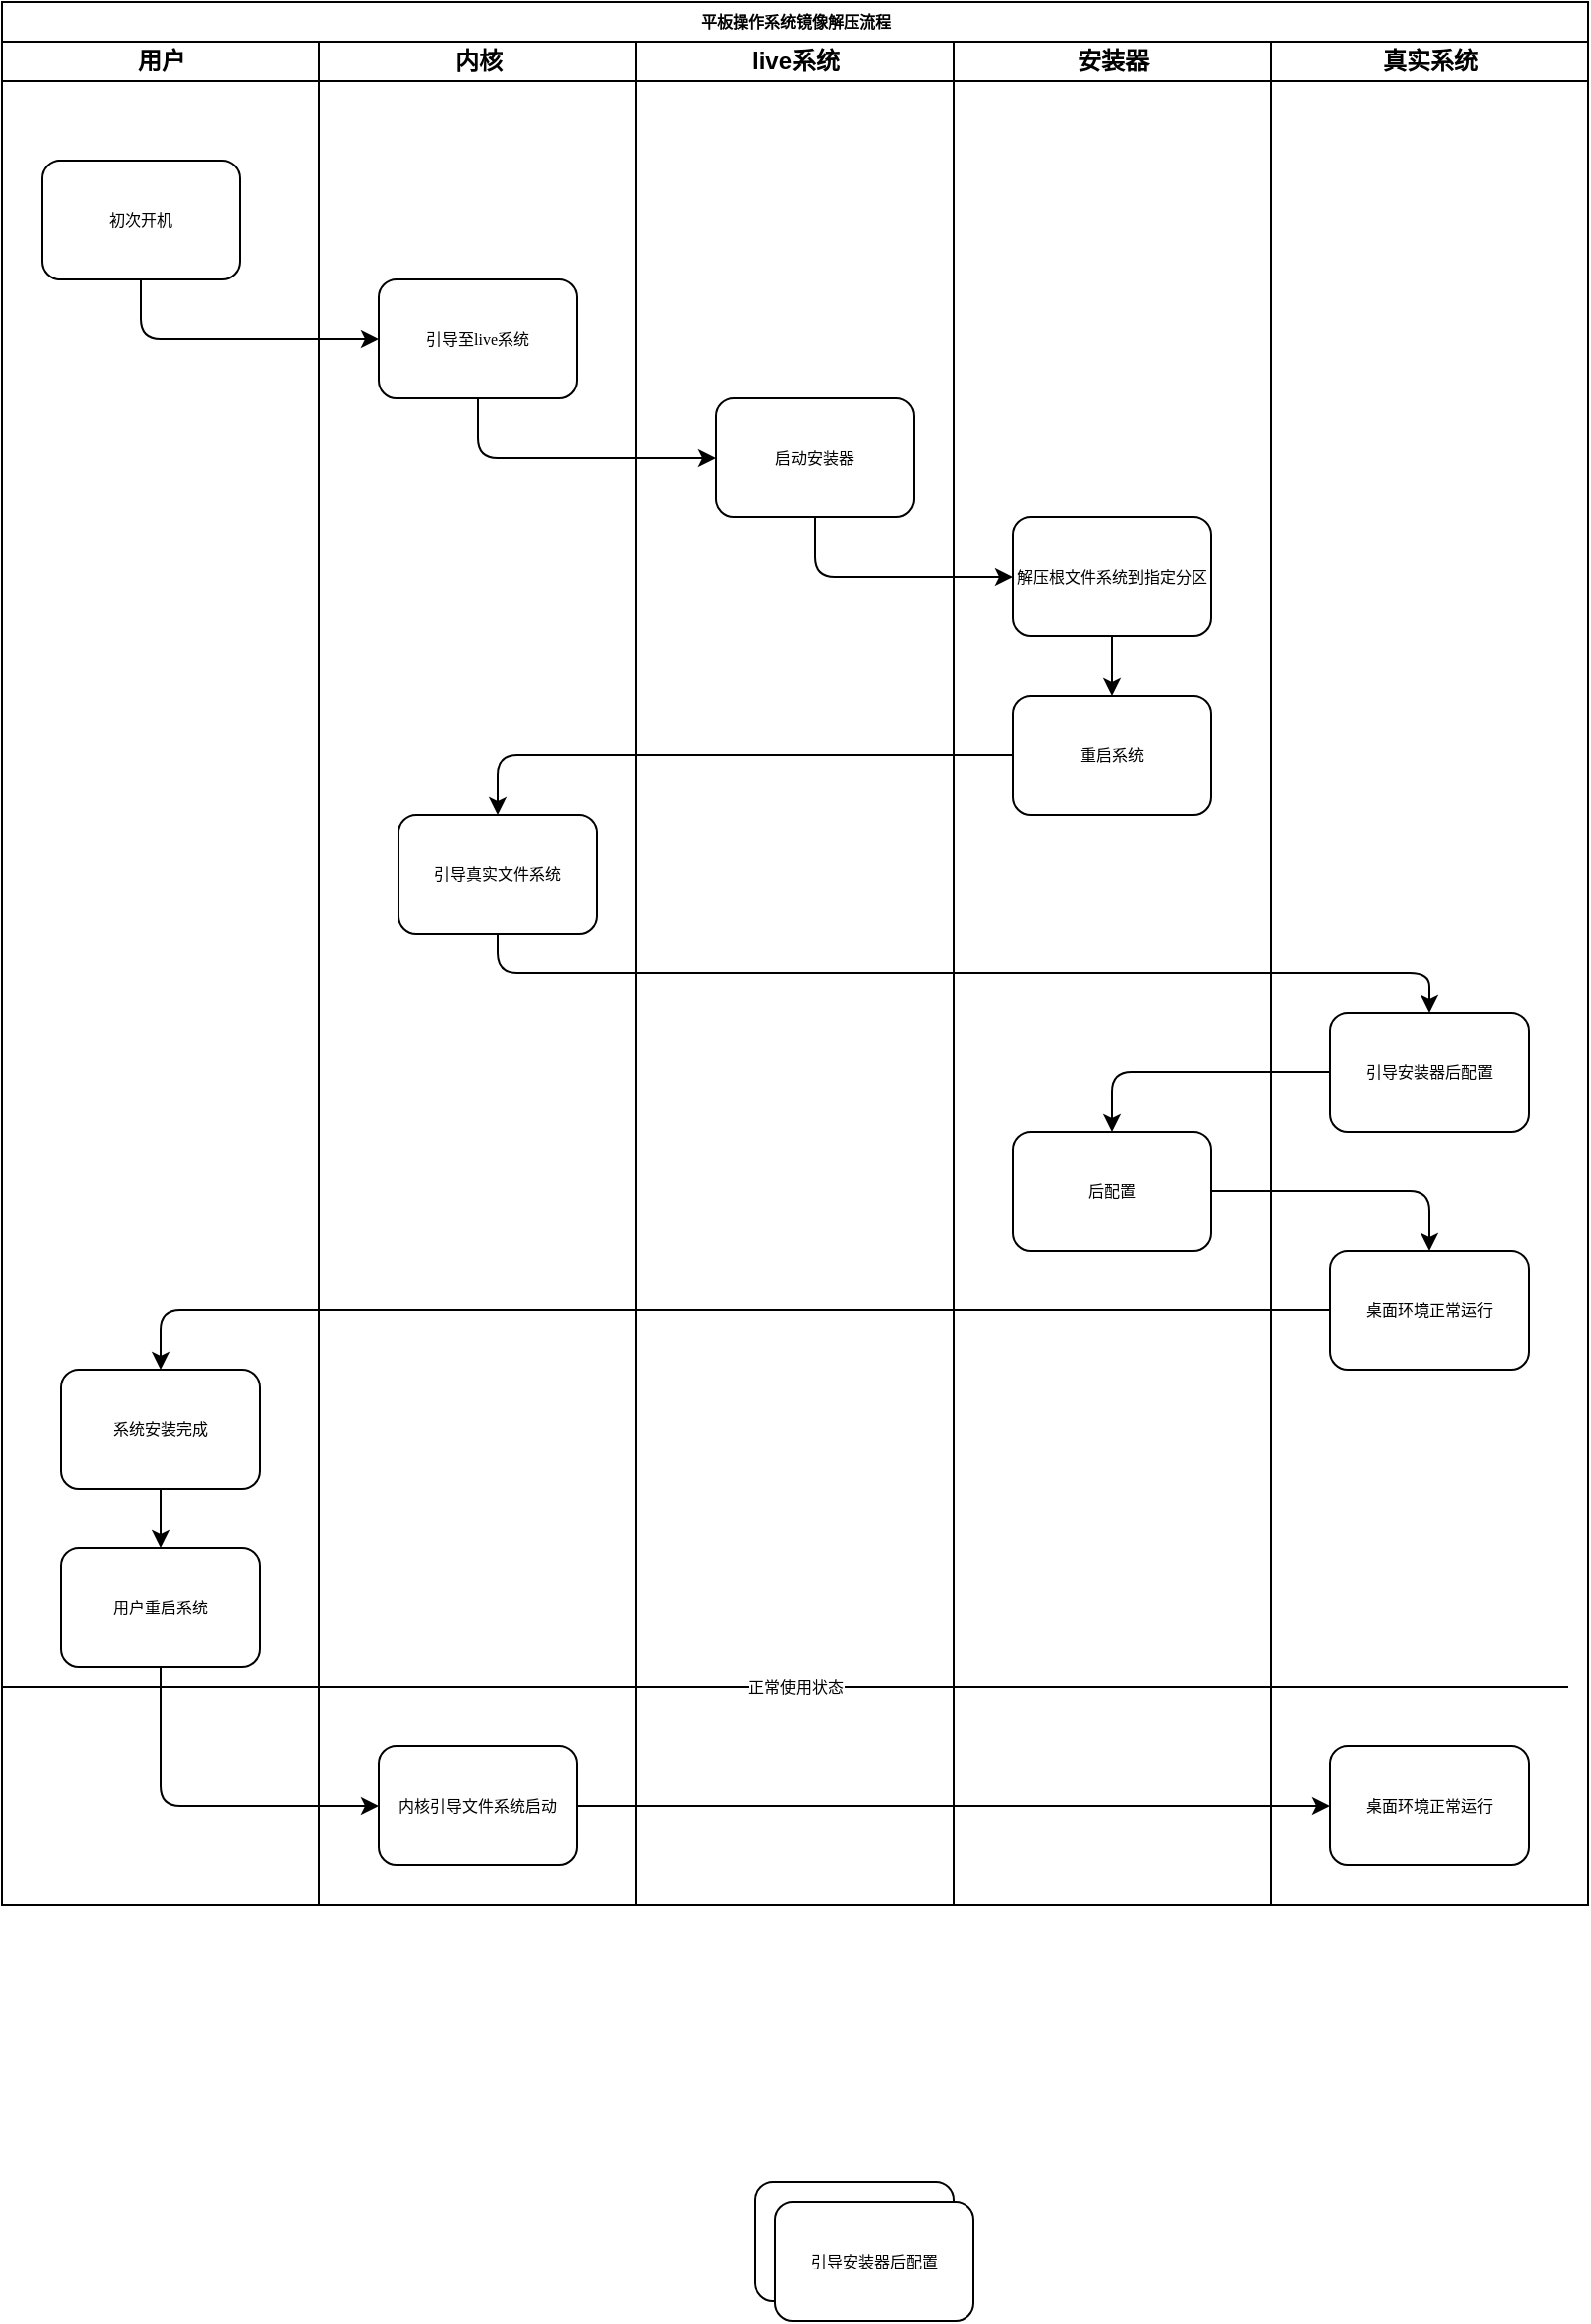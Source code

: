 <mxfile version="14.8.3" type="github">
  <diagram name="Page-1" id="74e2e168-ea6b-b213-b513-2b3c1d86103e">
    <mxGraphModel dx="1415" dy="568" grid="1" gridSize="10" guides="1" tooltips="1" connect="1" arrows="1" fold="1" page="1" pageScale="1" pageWidth="1100" pageHeight="850" background="none" math="0" shadow="0">
      <root>
        <mxCell id="0" />
        <mxCell id="1" parent="0" />
        <mxCell id="77e6c97f196da883-1" value="平板操作系统镜像解压流程" style="swimlane;html=1;childLayout=stackLayout;startSize=20;rounded=0;shadow=0;labelBackgroundColor=none;strokeWidth=1;fontFamily=Verdana;fontSize=8;align=center;" parent="1" vertex="1">
          <mxGeometry x="70" y="10" width="800" height="960" as="geometry" />
        </mxCell>
        <mxCell id="77e6c97f196da883-2" value="用户" style="swimlane;html=1;startSize=20;" parent="77e6c97f196da883-1" vertex="1">
          <mxGeometry y="20" width="160" height="940" as="geometry" />
        </mxCell>
        <mxCell id="77e6c97f196da883-8" value="初次开机" style="rounded=1;whiteSpace=wrap;html=1;shadow=0;labelBackgroundColor=none;strokeWidth=1;fontFamily=Verdana;fontSize=8;align=center;" parent="77e6c97f196da883-2" vertex="1">
          <mxGeometry x="20" y="60" width="100" height="60" as="geometry" />
        </mxCell>
        <mxCell id="WiUJJ6gaLQ5Pb7P8ZP3k-75" style="edgeStyle=orthogonalEdgeStyle;rounded=1;orthogonalLoop=1;jettySize=auto;html=1;fontFamily=Verdana;fontSize=8;" edge="1" parent="77e6c97f196da883-2" source="WiUJJ6gaLQ5Pb7P8ZP3k-70" target="WiUJJ6gaLQ5Pb7P8ZP3k-69">
          <mxGeometry relative="1" as="geometry" />
        </mxCell>
        <mxCell id="WiUJJ6gaLQ5Pb7P8ZP3k-70" value="系统安装完成" style="rounded=1;whiteSpace=wrap;html=1;shadow=0;fontFamily=Verdana;fontSize=8;strokeWidth=1;" vertex="1" parent="77e6c97f196da883-2">
          <mxGeometry x="30" y="670" width="100" height="60" as="geometry" />
        </mxCell>
        <mxCell id="WiUJJ6gaLQ5Pb7P8ZP3k-69" value="用户重启系统" style="rounded=1;whiteSpace=wrap;html=1;shadow=0;fontFamily=Verdana;fontSize=8;strokeWidth=1;" vertex="1" parent="77e6c97f196da883-2">
          <mxGeometry x="30" y="760" width="100" height="60" as="geometry" />
        </mxCell>
        <mxCell id="77e6c97f196da883-3" value="内核" style="swimlane;html=1;startSize=20;" parent="77e6c97f196da883-1" vertex="1">
          <mxGeometry x="160" y="20" width="160" height="940" as="geometry" />
        </mxCell>
        <mxCell id="77e6c97f196da883-11" value="引导至live系统" style="rounded=1;whiteSpace=wrap;html=1;shadow=0;labelBackgroundColor=none;strokeWidth=1;fontFamily=Verdana;fontSize=8;align=center;" parent="77e6c97f196da883-3" vertex="1">
          <mxGeometry x="30" y="120" width="100" height="60" as="geometry" />
        </mxCell>
        <mxCell id="WiUJJ6gaLQ5Pb7P8ZP3k-54" value="引导真实文件系统" style="rounded=1;whiteSpace=wrap;html=1;shadow=0;fontFamily=Verdana;fontSize=8;strokeWidth=1;" vertex="1" parent="77e6c97f196da883-3">
          <mxGeometry x="40" y="390" width="100" height="60" as="geometry" />
        </mxCell>
        <mxCell id="WiUJJ6gaLQ5Pb7P8ZP3k-64" value="引导安装器后配置" style="rounded=1;whiteSpace=wrap;html=1;shadow=0;fontFamily=Verdana;fontSize=8;strokeWidth=1;" vertex="1" parent="77e6c97f196da883-3">
          <mxGeometry x="220" y="1080" width="100" height="60" as="geometry" />
        </mxCell>
        <mxCell id="WiUJJ6gaLQ5Pb7P8ZP3k-68" value="内核引导文件系统启动" style="rounded=1;whiteSpace=wrap;html=1;shadow=0;fontFamily=Verdana;fontSize=8;strokeWidth=1;" vertex="1" parent="77e6c97f196da883-3">
          <mxGeometry x="30" y="860" width="100" height="60" as="geometry" />
        </mxCell>
        <mxCell id="77e6c97f196da883-4" value="live系统" style="swimlane;html=1;startSize=20;" parent="77e6c97f196da883-1" vertex="1">
          <mxGeometry x="320" y="20" width="160" height="940" as="geometry" />
        </mxCell>
        <mxCell id="WiUJJ6gaLQ5Pb7P8ZP3k-1" value="启动安装器" style="rounded=1;whiteSpace=wrap;html=1;shadow=0;labelBackgroundColor=none;strokeWidth=1;fontFamily=Verdana;fontSize=8;align=center;" vertex="1" parent="77e6c97f196da883-4">
          <mxGeometry x="40" y="180" width="100" height="60" as="geometry" />
        </mxCell>
        <mxCell id="77e6c97f196da883-5" value="安装器" style="swimlane;html=1;startSize=20;" parent="77e6c97f196da883-1" vertex="1">
          <mxGeometry x="480" y="20" width="160" height="940" as="geometry" />
        </mxCell>
        <mxCell id="WiUJJ6gaLQ5Pb7P8ZP3k-53" style="edgeStyle=orthogonalEdgeStyle;rounded=1;orthogonalLoop=1;jettySize=auto;html=1;entryX=0.5;entryY=0;entryDx=0;entryDy=0;fontFamily=Verdana;fontSize=8;" edge="1" parent="77e6c97f196da883-5" source="WiUJJ6gaLQ5Pb7P8ZP3k-45" target="WiUJJ6gaLQ5Pb7P8ZP3k-52">
          <mxGeometry relative="1" as="geometry" />
        </mxCell>
        <mxCell id="WiUJJ6gaLQ5Pb7P8ZP3k-45" value="解压根文件系统到指定分区" style="rounded=1;whiteSpace=wrap;html=1;shadow=0;labelBackgroundColor=none;strokeWidth=1;fontFamily=Verdana;fontSize=8;align=center;" vertex="1" parent="77e6c97f196da883-5">
          <mxGeometry x="30" y="240" width="100" height="60" as="geometry" />
        </mxCell>
        <mxCell id="WiUJJ6gaLQ5Pb7P8ZP3k-52" value="重启系统" style="rounded=1;whiteSpace=wrap;html=1;shadow=0;fontFamily=Verdana;fontSize=8;strokeWidth=1;" vertex="1" parent="77e6c97f196da883-5">
          <mxGeometry x="30" y="330" width="100" height="60" as="geometry" />
        </mxCell>
        <mxCell id="WiUJJ6gaLQ5Pb7P8ZP3k-62" value="后配置" style="rounded=1;whiteSpace=wrap;html=1;shadow=0;fontFamily=Verdana;fontSize=8;strokeWidth=1;" vertex="1" parent="77e6c97f196da883-5">
          <mxGeometry x="30" y="550" width="100" height="60" as="geometry" />
        </mxCell>
        <mxCell id="77e6c97f196da883-6" value="真实系统" style="swimlane;html=1;startSize=20;" parent="77e6c97f196da883-1" vertex="1">
          <mxGeometry x="640" y="20" width="160" height="940" as="geometry" />
        </mxCell>
        <mxCell id="WiUJJ6gaLQ5Pb7P8ZP3k-56" value="引导安装器后配置" style="rounded=1;whiteSpace=wrap;html=1;shadow=0;fontFamily=Verdana;fontSize=8;strokeWidth=1;" vertex="1" parent="77e6c97f196da883-6">
          <mxGeometry x="30" y="490" width="100" height="60" as="geometry" />
        </mxCell>
        <mxCell id="WiUJJ6gaLQ5Pb7P8ZP3k-63" value="桌面环境正常运行" style="rounded=1;whiteSpace=wrap;html=1;shadow=0;fontFamily=Verdana;fontSize=8;strokeWidth=1;" vertex="1" parent="77e6c97f196da883-6">
          <mxGeometry x="30" y="610" width="100" height="60" as="geometry" />
        </mxCell>
        <mxCell id="WiUJJ6gaLQ5Pb7P8ZP3k-82" value="&lt;span&gt;桌面环境正常运行&lt;/span&gt;" style="rounded=1;whiteSpace=wrap;html=1;shadow=0;fontFamily=Verdana;fontSize=8;strokeWidth=1;" vertex="1" parent="77e6c97f196da883-6">
          <mxGeometry x="30" y="860" width="100" height="60" as="geometry" />
        </mxCell>
        <mxCell id="WiUJJ6gaLQ5Pb7P8ZP3k-2" style="edgeStyle=orthogonalEdgeStyle;rounded=1;orthogonalLoop=1;jettySize=auto;html=1;entryX=0;entryY=0.5;entryDx=0;entryDy=0;exitX=0.5;exitY=1;exitDx=0;exitDy=0;" edge="1" parent="77e6c97f196da883-1" source="77e6c97f196da883-11" target="WiUJJ6gaLQ5Pb7P8ZP3k-1">
          <mxGeometry relative="1" as="geometry" />
        </mxCell>
        <mxCell id="WiUJJ6gaLQ5Pb7P8ZP3k-55" style="edgeStyle=orthogonalEdgeStyle;rounded=1;orthogonalLoop=1;jettySize=auto;html=1;entryX=0.5;entryY=0;entryDx=0;entryDy=0;fontFamily=Verdana;fontSize=8;" edge="1" parent="77e6c97f196da883-1" source="WiUJJ6gaLQ5Pb7P8ZP3k-52" target="WiUJJ6gaLQ5Pb7P8ZP3k-54">
          <mxGeometry relative="1" as="geometry" />
        </mxCell>
        <mxCell id="WiUJJ6gaLQ5Pb7P8ZP3k-57" style="edgeStyle=orthogonalEdgeStyle;rounded=1;orthogonalLoop=1;jettySize=auto;html=1;exitX=0.5;exitY=1;exitDx=0;exitDy=0;fontFamily=Verdana;fontSize=8;" edge="1" parent="77e6c97f196da883-1" source="WiUJJ6gaLQ5Pb7P8ZP3k-54" target="WiUJJ6gaLQ5Pb7P8ZP3k-56">
          <mxGeometry relative="1" as="geometry" />
        </mxCell>
        <mxCell id="WiUJJ6gaLQ5Pb7P8ZP3k-65" style="edgeStyle=orthogonalEdgeStyle;rounded=1;orthogonalLoop=1;jettySize=auto;html=1;entryX=0.5;entryY=0;entryDx=0;entryDy=0;fontFamily=Verdana;fontSize=8;" edge="1" parent="77e6c97f196da883-1" source="WiUJJ6gaLQ5Pb7P8ZP3k-56" target="WiUJJ6gaLQ5Pb7P8ZP3k-62">
          <mxGeometry relative="1" as="geometry" />
        </mxCell>
        <mxCell id="WiUJJ6gaLQ5Pb7P8ZP3k-66" style="edgeStyle=orthogonalEdgeStyle;rounded=1;orthogonalLoop=1;jettySize=auto;html=1;entryX=0.5;entryY=0;entryDx=0;entryDy=0;fontFamily=Verdana;fontSize=8;" edge="1" parent="77e6c97f196da883-1" source="WiUJJ6gaLQ5Pb7P8ZP3k-62" target="WiUJJ6gaLQ5Pb7P8ZP3k-63">
          <mxGeometry relative="1" as="geometry" />
        </mxCell>
        <mxCell id="WiUJJ6gaLQ5Pb7P8ZP3k-72" style="edgeStyle=orthogonalEdgeStyle;rounded=1;orthogonalLoop=1;jettySize=auto;html=1;entryX=0;entryY=0.5;entryDx=0;entryDy=0;fontFamily=Verdana;fontSize=8;exitX=0.5;exitY=1;exitDx=0;exitDy=0;" edge="1" parent="77e6c97f196da883-1" source="WiUJJ6gaLQ5Pb7P8ZP3k-1" target="WiUJJ6gaLQ5Pb7P8ZP3k-45">
          <mxGeometry relative="1" as="geometry" />
        </mxCell>
        <mxCell id="WiUJJ6gaLQ5Pb7P8ZP3k-73" style="edgeStyle=orthogonalEdgeStyle;rounded=1;orthogonalLoop=1;jettySize=auto;html=1;entryX=0;entryY=0.5;entryDx=0;entryDy=0;fontFamily=Verdana;fontSize=8;exitX=0.5;exitY=1;exitDx=0;exitDy=0;" edge="1" parent="77e6c97f196da883-1" source="77e6c97f196da883-8" target="77e6c97f196da883-11">
          <mxGeometry relative="1" as="geometry" />
        </mxCell>
        <mxCell id="WiUJJ6gaLQ5Pb7P8ZP3k-74" style="edgeStyle=orthogonalEdgeStyle;rounded=1;orthogonalLoop=1;jettySize=auto;html=1;entryX=0.5;entryY=0;entryDx=0;entryDy=0;fontFamily=Verdana;fontSize=8;" edge="1" parent="77e6c97f196da883-1" source="WiUJJ6gaLQ5Pb7P8ZP3k-63" target="WiUJJ6gaLQ5Pb7P8ZP3k-70">
          <mxGeometry relative="1" as="geometry" />
        </mxCell>
        <mxCell id="WiUJJ6gaLQ5Pb7P8ZP3k-83" style="edgeStyle=orthogonalEdgeStyle;rounded=1;orthogonalLoop=1;jettySize=auto;html=1;entryX=0;entryY=0.5;entryDx=0;entryDy=0;fontFamily=Verdana;fontSize=8;exitX=0.5;exitY=1;exitDx=0;exitDy=0;" edge="1" parent="77e6c97f196da883-1" source="WiUJJ6gaLQ5Pb7P8ZP3k-69" target="WiUJJ6gaLQ5Pb7P8ZP3k-68">
          <mxGeometry relative="1" as="geometry" />
        </mxCell>
        <mxCell id="WiUJJ6gaLQ5Pb7P8ZP3k-84" style="edgeStyle=orthogonalEdgeStyle;rounded=1;orthogonalLoop=1;jettySize=auto;html=1;entryX=0;entryY=0.5;entryDx=0;entryDy=0;fontFamily=Verdana;fontSize=8;" edge="1" parent="77e6c97f196da883-1" source="WiUJJ6gaLQ5Pb7P8ZP3k-68" target="WiUJJ6gaLQ5Pb7P8ZP3k-82">
          <mxGeometry relative="1" as="geometry" />
        </mxCell>
        <mxCell id="WiUJJ6gaLQ5Pb7P8ZP3k-67" value="引导安装器后配置" style="rounded=1;whiteSpace=wrap;html=1;shadow=0;fontFamily=Verdana;fontSize=8;strokeWidth=1;" vertex="1" parent="1">
          <mxGeometry x="460" y="1120" width="100" height="60" as="geometry" />
        </mxCell>
        <mxCell id="WiUJJ6gaLQ5Pb7P8ZP3k-76" value="" style="endArrow=none;html=1;fontFamily=Verdana;fontSize=8;" edge="1" parent="1">
          <mxGeometry width="50" height="50" relative="1" as="geometry">
            <mxPoint x="70" y="860" as="sourcePoint" />
            <mxPoint x="860" y="860" as="targetPoint" />
          </mxGeometry>
        </mxCell>
        <mxCell id="WiUJJ6gaLQ5Pb7P8ZP3k-78" value="正常使用状态" style="edgeLabel;html=1;align=center;verticalAlign=middle;resizable=0;points=[];fontSize=8;fontFamily=Verdana;spacing=0;" vertex="1" connectable="0" parent="WiUJJ6gaLQ5Pb7P8ZP3k-76">
          <mxGeometry x="0.038" relative="1" as="geometry">
            <mxPoint x="-10" as="offset" />
          </mxGeometry>
        </mxCell>
      </root>
    </mxGraphModel>
  </diagram>
</mxfile>
